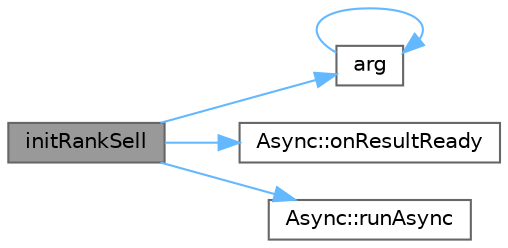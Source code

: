 digraph "initRankSell"
{
 // LATEX_PDF_SIZE
  bgcolor="transparent";
  edge [fontname=Helvetica,fontsize=10,labelfontname=Helvetica,labelfontsize=10];
  node [fontname=Helvetica,fontsize=10,shape=box,height=0.2,width=0.4];
  rankdir="LR";
  Node1 [id="Node000001",label="initRankSell",height=0.2,width=0.4,color="gray40", fillcolor="grey60", style="filled", fontcolor="black",tooltip="初始化热销榜"];
  Node1 -> Node2 [id="edge1_Node000001_Node000002",color="steelblue1",style="solid",tooltip=" "];
  Node2 [id="Node000002",label="arg",height=0.2,width=0.4,color="grey40", fillcolor="white", style="filled",URL="$base_8h.html#a2c8e80c1b1c8b7747e99b8e9a24a0429",tooltip="Returns a named argument to be used in a formatting function."];
  Node2 -> Node2 [id="edge2_Node000002_Node000002",color="steelblue1",style="solid",tooltip=" "];
  Node1 -> Node3 [id="edge3_Node000001_Node000003",color="steelblue1",style="solid",tooltip=" "];
  Node3 [id="Node000003",label="Async::onResultReady",height=0.2,width=0.4,color="grey40", fillcolor="white", style="filled",URL="$namespace_async.html#aa546dd398e11dcb564e4abdd6fd0ec81",tooltip="执行结果读取函数 创建一个QFutureWatcher读取相应结果传递相应函数中， 如果有更复杂操作就不要使用"];
  Node1 -> Node4 [id="edge4_Node000001_Node000004",color="steelblue1",style="solid",tooltip=" "];
  Node4 [id="Node000004",label="Async::runAsync",height=0.2,width=0.4,color="grey40", fillcolor="white", style="filled",URL="$namespace_async.html#a06a076edc2f7af2cc0ecdc6545d55e79",tooltip="runAsync类似于 std::thread和std::invoke 函数参数可以是成员函数 操作符 可以是 lambda表达式 QFutureInterface<ResultType>&作为第一个参..."];
}
